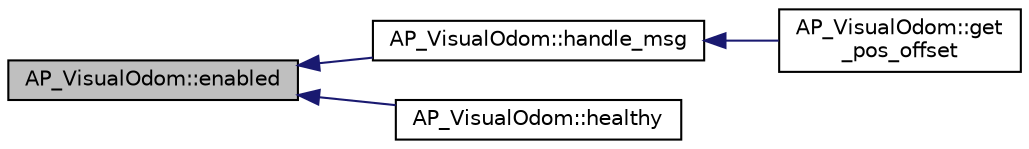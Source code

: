 digraph "AP_VisualOdom::enabled"
{
 // INTERACTIVE_SVG=YES
  edge [fontname="Helvetica",fontsize="10",labelfontname="Helvetica",labelfontsize="10"];
  node [fontname="Helvetica",fontsize="10",shape=record];
  rankdir="LR";
  Node1 [label="AP_VisualOdom::enabled",height=0.2,width=0.4,color="black", fillcolor="grey75", style="filled", fontcolor="black"];
  Node1 -> Node2 [dir="back",color="midnightblue",fontsize="10",style="solid",fontname="Helvetica"];
  Node2 [label="AP_VisualOdom::handle_msg",height=0.2,width=0.4,color="black", fillcolor="white", style="filled",URL="$classAP__VisualOdom.html#ab2ff3d0aeff412358c99fb0281fbad5f"];
  Node2 -> Node3 [dir="back",color="midnightblue",fontsize="10",style="solid",fontname="Helvetica"];
  Node3 [label="AP_VisualOdom::get\l_pos_offset",height=0.2,width=0.4,color="black", fillcolor="white", style="filled",URL="$classAP__VisualOdom.html#a43377f163cd8f57324e18c7c52d3699e"];
  Node1 -> Node4 [dir="back",color="midnightblue",fontsize="10",style="solid",fontname="Helvetica"];
  Node4 [label="AP_VisualOdom::healthy",height=0.2,width=0.4,color="black", fillcolor="white", style="filled",URL="$classAP__VisualOdom.html#ad4f18b55efe9ecfb7851ab19014d0562"];
}
